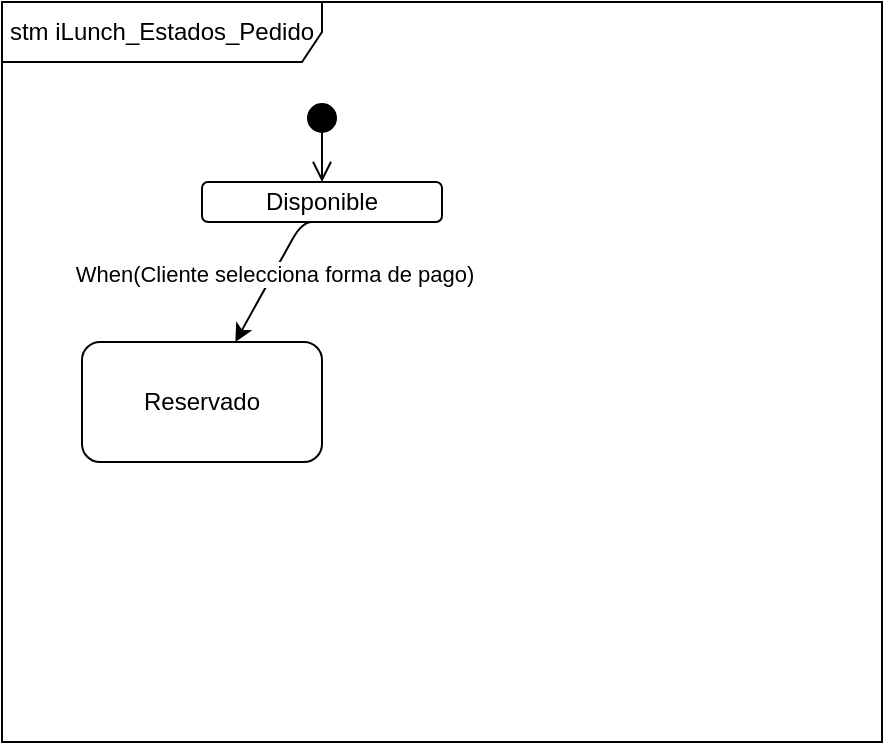 <mxfile version="14.9.3" type="github">
  <diagram id="M12qITSkw9JV9opQ0eIB" name="Page-1">
    <mxGraphModel dx="868" dy="482" grid="1" gridSize="10" guides="1" tooltips="1" connect="1" arrows="1" fold="1" page="1" pageScale="1" pageWidth="827" pageHeight="1169" math="0" shadow="0">
      <root>
        <mxCell id="0" />
        <mxCell id="1" parent="0" />
        <mxCell id="YFrUsNVZUO-yMZGz8kpX-1" value="stm iLunch_Estados_Pedido" style="shape=umlFrame;whiteSpace=wrap;html=1;width=160;height=30;" vertex="1" parent="1">
          <mxGeometry x="50" y="50" width="440" height="370" as="geometry" />
        </mxCell>
        <mxCell id="YFrUsNVZUO-yMZGz8kpX-7" value="Disponible" style="rounded=1;whiteSpace=wrap;html=1;strokeColor=#000000;" vertex="1" parent="1">
          <mxGeometry x="150" y="140" width="120" height="20" as="geometry" />
        </mxCell>
        <mxCell id="YFrUsNVZUO-yMZGz8kpX-9" value="" style="html=1;verticalAlign=bottom;startArrow=circle;startFill=1;endArrow=open;startSize=6;endSize=8;strokeColor=#000000;entryX=0.5;entryY=0;entryDx=0;entryDy=0;" edge="1" parent="1" target="YFrUsNVZUO-yMZGz8kpX-7">
          <mxGeometry width="80" relative="1" as="geometry">
            <mxPoint x="210" y="100" as="sourcePoint" />
            <mxPoint x="230" y="150" as="targetPoint" />
          </mxGeometry>
        </mxCell>
        <mxCell id="YFrUsNVZUO-yMZGz8kpX-11" value="" style="endArrow=classic;html=1;strokeColor=#000000;exitX=0.5;exitY=1;exitDx=0;exitDy=0;" edge="1" parent="1" source="YFrUsNVZUO-yMZGz8kpX-7" target="YFrUsNVZUO-yMZGz8kpX-13">
          <mxGeometry relative="1" as="geometry">
            <mxPoint x="370" y="180" as="sourcePoint" />
            <mxPoint x="610" y="220" as="targetPoint" />
            <Array as="points">
              <mxPoint x="200" y="160" />
            </Array>
          </mxGeometry>
        </mxCell>
        <mxCell id="YFrUsNVZUO-yMZGz8kpX-12" value="When(Cliente selecciona forma de pago)" style="edgeLabel;resizable=0;html=1;align=center;verticalAlign=middle;" connectable="0" vertex="1" parent="YFrUsNVZUO-yMZGz8kpX-11">
          <mxGeometry relative="1" as="geometry" />
        </mxCell>
        <mxCell id="YFrUsNVZUO-yMZGz8kpX-13" value="Reservado" style="rounded=1;whiteSpace=wrap;html=1;strokeColor=#000000;" vertex="1" parent="1">
          <mxGeometry x="90" y="220" width="120" height="60" as="geometry" />
        </mxCell>
      </root>
    </mxGraphModel>
  </diagram>
</mxfile>
